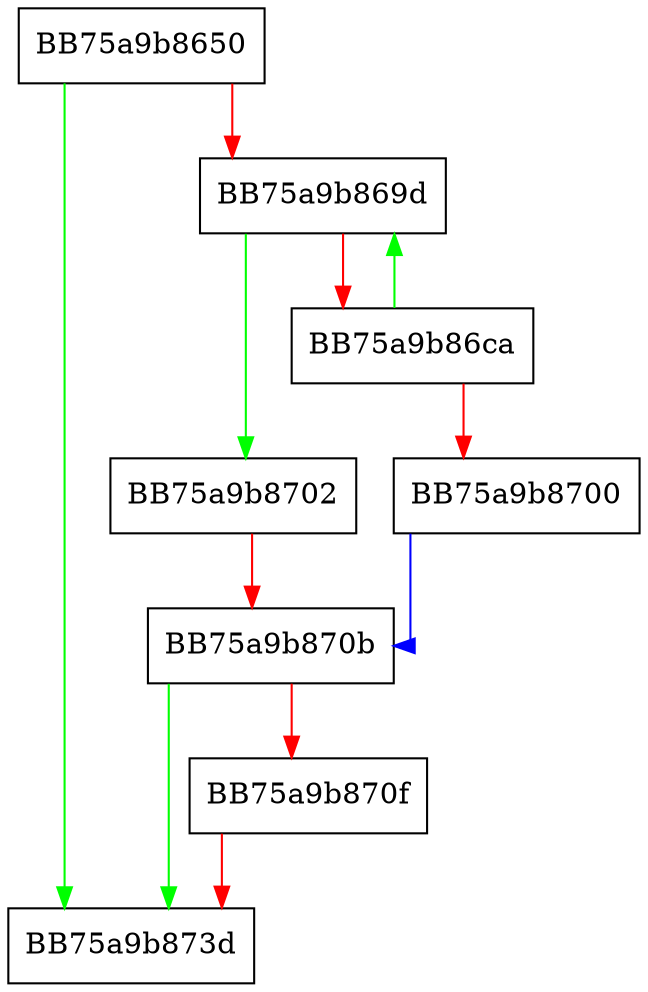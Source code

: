 digraph get_restricted_folders {
  node [shape="box"];
  graph [splines=ortho];
  BB75a9b8650 -> BB75a9b873d [color="green"];
  BB75a9b8650 -> BB75a9b869d [color="red"];
  BB75a9b869d -> BB75a9b8702 [color="green"];
  BB75a9b869d -> BB75a9b86ca [color="red"];
  BB75a9b86ca -> BB75a9b869d [color="green"];
  BB75a9b86ca -> BB75a9b8700 [color="red"];
  BB75a9b8700 -> BB75a9b870b [color="blue"];
  BB75a9b8702 -> BB75a9b870b [color="red"];
  BB75a9b870b -> BB75a9b873d [color="green"];
  BB75a9b870b -> BB75a9b870f [color="red"];
  BB75a9b870f -> BB75a9b873d [color="red"];
}
